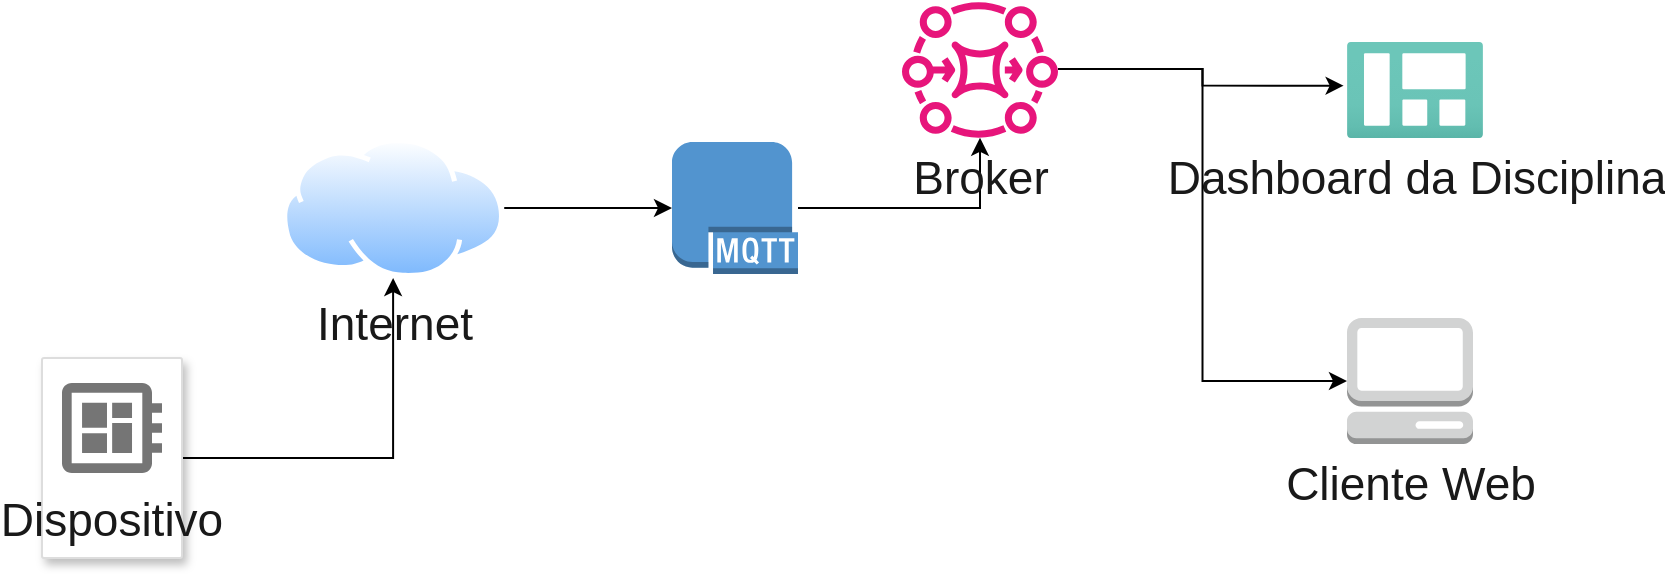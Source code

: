<mxfile version="24.7.5">
  <diagram name="Page-1" id="AVXgzHSPoNb--l9u4e_D">
    <mxGraphModel dx="1434" dy="870" grid="1" gridSize="10" guides="1" tooltips="1" connect="1" arrows="1" fold="1" page="1" pageScale="1" pageWidth="1169" pageHeight="827" math="0" shadow="0">
      <root>
        <mxCell id="0" />
        <mxCell id="1" parent="0" />
        <mxCell id="XnRsN8tO_mFTYSEiO14Z-4" style="edgeStyle=orthogonalEdgeStyle;rounded=0;orthogonalLoop=1;jettySize=auto;html=1;fontSize=23;fontColor=#191919;labelBackgroundColor=none;" parent="1" source="XnRsN8tO_mFTYSEiO14Z-1" target="XnRsN8tO_mFTYSEiO14Z-3" edge="1">
          <mxGeometry relative="1" as="geometry" />
        </mxCell>
        <mxCell id="XnRsN8tO_mFTYSEiO14Z-1" value="Dispositivo" style="strokeColor=#dddddd;shadow=1;strokeWidth=1;rounded=1;absoluteArcSize=1;arcSize=2;labelPosition=center;verticalLabelPosition=middle;align=center;verticalAlign=bottom;spacingLeft=0;fontColor=#191919;fontSize=23;whiteSpace=wrap;spacingBottom=2;html=1;labelBackgroundColor=none;" parent="1" vertex="1">
          <mxGeometry x="224" y="419" width="70" height="100" as="geometry" />
        </mxCell>
        <mxCell id="XnRsN8tO_mFTYSEiO14Z-2" value="" style="sketch=0;dashed=0;connectable=0;html=1;fillColor=#757575;strokeColor=none;shape=mxgraph.gcp2.circuit_board;part=1;fontSize=23;fontColor=#191919;labelBackgroundColor=none;" parent="XnRsN8tO_mFTYSEiO14Z-1" vertex="1">
          <mxGeometry x="0.5" width="50" height="45" relative="1" as="geometry">
            <mxPoint x="-25" y="12.5" as="offset" />
          </mxGeometry>
        </mxCell>
        <mxCell id="XnRsN8tO_mFTYSEiO14Z-3" value="Internet" style="image;aspect=fixed;perimeter=ellipsePerimeter;html=1;align=center;shadow=0;dashed=0;spacingTop=3;image=img/lib/active_directory/internet_cloud.svg;fontSize=23;fontColor=#191919;labelBackgroundColor=none;" parent="1" vertex="1">
          <mxGeometry x="344" y="309" width="111.11" height="70" as="geometry" />
        </mxCell>
        <mxCell id="XnRsN8tO_mFTYSEiO14Z-6" value="Cliente Web" style="outlineConnect=0;dashed=0;verticalLabelPosition=bottom;verticalAlign=top;align=center;html=1;shape=mxgraph.aws3.management_console;fillColor=#D2D3D3;gradientColor=none;fontSize=23;fontColor=#191919;labelBackgroundColor=none;" parent="1" vertex="1">
          <mxGeometry x="876.5" y="399" width="63" height="63" as="geometry" />
        </mxCell>
        <mxCell id="XnRsN8tO_mFTYSEiO14Z-10" style="edgeStyle=orthogonalEdgeStyle;rounded=0;orthogonalLoop=1;jettySize=auto;html=1;fontSize=23;fontColor=#191919;labelBackgroundColor=none;" parent="1" source="XnRsN8tO_mFTYSEiO14Z-7" target="XnRsN8tO_mFTYSEiO14Z-9" edge="1">
          <mxGeometry relative="1" as="geometry" />
        </mxCell>
        <mxCell id="XnRsN8tO_mFTYSEiO14Z-7" value="" style="outlineConnect=0;dashed=0;verticalLabelPosition=bottom;verticalAlign=top;align=center;html=1;shape=mxgraph.aws3.mqtt_protocol;fillColor=#5294CF;gradientColor=none;fontSize=23;fontColor=#191919;labelBackgroundColor=none;" parent="1" vertex="1">
          <mxGeometry x="539" y="311" width="63" height="66" as="geometry" />
        </mxCell>
        <mxCell id="XnRsN8tO_mFTYSEiO14Z-8" style="edgeStyle=orthogonalEdgeStyle;rounded=0;orthogonalLoop=1;jettySize=auto;html=1;entryX=0;entryY=0.5;entryDx=0;entryDy=0;entryPerimeter=0;fontSize=23;fontColor=#191919;labelBackgroundColor=none;" parent="1" source="XnRsN8tO_mFTYSEiO14Z-3" target="XnRsN8tO_mFTYSEiO14Z-7" edge="1">
          <mxGeometry relative="1" as="geometry" />
        </mxCell>
        <mxCell id="XnRsN8tO_mFTYSEiO14Z-9" value="&lt;font style=&quot;font-size: 23px;&quot;&gt;Broker&lt;/font&gt;" style="sketch=0;outlineConnect=0;fontColor=#191919;gradientColor=none;fillColor=#E7157B;strokeColor=none;dashed=0;verticalLabelPosition=bottom;verticalAlign=top;align=center;html=1;fontSize=23;fontStyle=0;aspect=fixed;pointerEvents=1;shape=mxgraph.aws4.mq_broker;labelBackgroundColor=none;" parent="1" vertex="1">
          <mxGeometry x="654" y="240" width="78" height="69" as="geometry" />
        </mxCell>
        <mxCell id="XnRsN8tO_mFTYSEiO14Z-11" value="Dashboard da Disciplina" style="image;aspect=fixed;html=1;points=[];align=center;fontSize=23;image=img/lib/azure2/general/Dashboard.svg;fontColor=#191919;labelBackgroundColor=none;" parent="1" vertex="1">
          <mxGeometry x="876.5" y="261" width="68" height="48" as="geometry" />
        </mxCell>
        <mxCell id="XnRsN8tO_mFTYSEiO14Z-12" style="edgeStyle=orthogonalEdgeStyle;rounded=0;orthogonalLoop=1;jettySize=auto;html=1;entryX=-0.025;entryY=0.455;entryDx=0;entryDy=0;entryPerimeter=0;fontSize=23;fontColor=#191919;labelBackgroundColor=none;" parent="1" source="XnRsN8tO_mFTYSEiO14Z-9" target="XnRsN8tO_mFTYSEiO14Z-11" edge="1">
          <mxGeometry relative="1" as="geometry" />
        </mxCell>
        <mxCell id="XnRsN8tO_mFTYSEiO14Z-13" style="edgeStyle=orthogonalEdgeStyle;rounded=0;orthogonalLoop=1;jettySize=auto;html=1;entryX=0;entryY=0.5;entryDx=0;entryDy=0;entryPerimeter=0;fontSize=23;fontColor=#191919;labelBackgroundColor=none;" parent="1" source="XnRsN8tO_mFTYSEiO14Z-9" target="XnRsN8tO_mFTYSEiO14Z-6" edge="1">
          <mxGeometry relative="1" as="geometry" />
        </mxCell>
      </root>
    </mxGraphModel>
  </diagram>
</mxfile>
